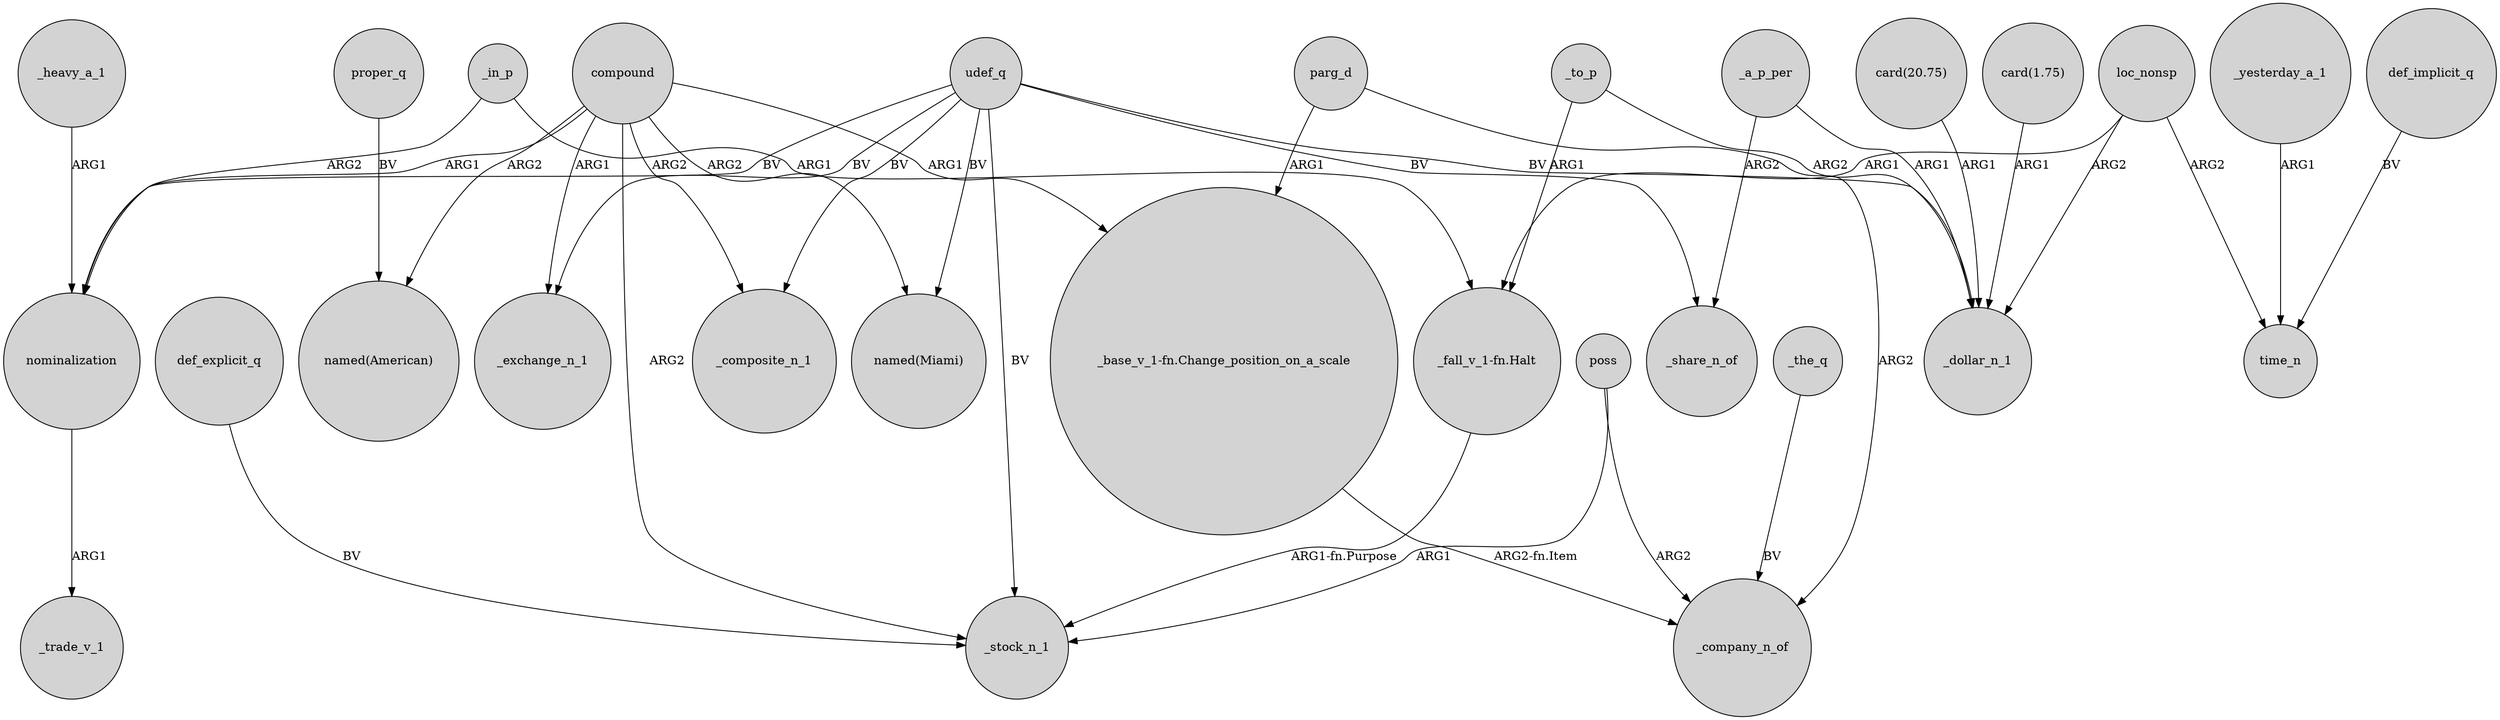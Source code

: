 digraph {
	node [shape=circle style=filled]
	udef_q -> "named(Miami)" [label=BV]
	_heavy_a_1 -> nominalization [label=ARG1]
	loc_nonsp -> _dollar_n_1 [label=ARG2]
	parg_d -> "_base_v_1-fn.Change_position_on_a_scale" [label=ARG1]
	"_base_v_1-fn.Change_position_on_a_scale" -> _company_n_of [label="ARG2-fn.Item"]
	udef_q -> nominalization [label=BV]
	udef_q -> _exchange_n_1 [label=BV]
	def_explicit_q -> _stock_n_1 [label=BV]
	_yesterday_a_1 -> time_n [label=ARG1]
	parg_d -> _company_n_of [label=ARG2]
	_to_p -> _dollar_n_1 [label=ARG2]
	"_fall_v_1-fn.Halt" -> _stock_n_1 [label="ARG1-fn.Purpose"]
	compound -> _exchange_n_1 [label=ARG1]
	compound -> "named(Miami)" [label=ARG2]
	compound -> nominalization [label=ARG1]
	loc_nonsp -> "_fall_v_1-fn.Halt" [label=ARG1]
	udef_q -> _stock_n_1 [label=BV]
	poss -> _company_n_of [label=ARG2]
	_a_p_per -> _share_n_of [label=ARG2]
	"card(20.75)" -> _dollar_n_1 [label=ARG1]
	udef_q -> _share_n_of [label=BV]
	compound -> _stock_n_1 [label=ARG2]
	poss -> _stock_n_1 [label=ARG1]
	udef_q -> _dollar_n_1 [label=BV]
	"card(1.75)" -> _dollar_n_1 [label=ARG1]
	compound -> "_base_v_1-fn.Change_position_on_a_scale" [label=ARG1]
	_a_p_per -> _dollar_n_1 [label=ARG1]
	udef_q -> _composite_n_1 [label=BV]
	compound -> "named(American)" [label=ARG2]
	loc_nonsp -> time_n [label=ARG2]
	proper_q -> "named(American)" [label=BV]
	_in_p -> nominalization [label=ARG2]
	compound -> _composite_n_1 [label=ARG2]
	_the_q -> _company_n_of [label=BV]
	_to_p -> "_fall_v_1-fn.Halt" [label=ARG1]
	def_implicit_q -> time_n [label=BV]
	nominalization -> _trade_v_1 [label=ARG1]
	_in_p -> "_fall_v_1-fn.Halt" [label=ARG1]
}
